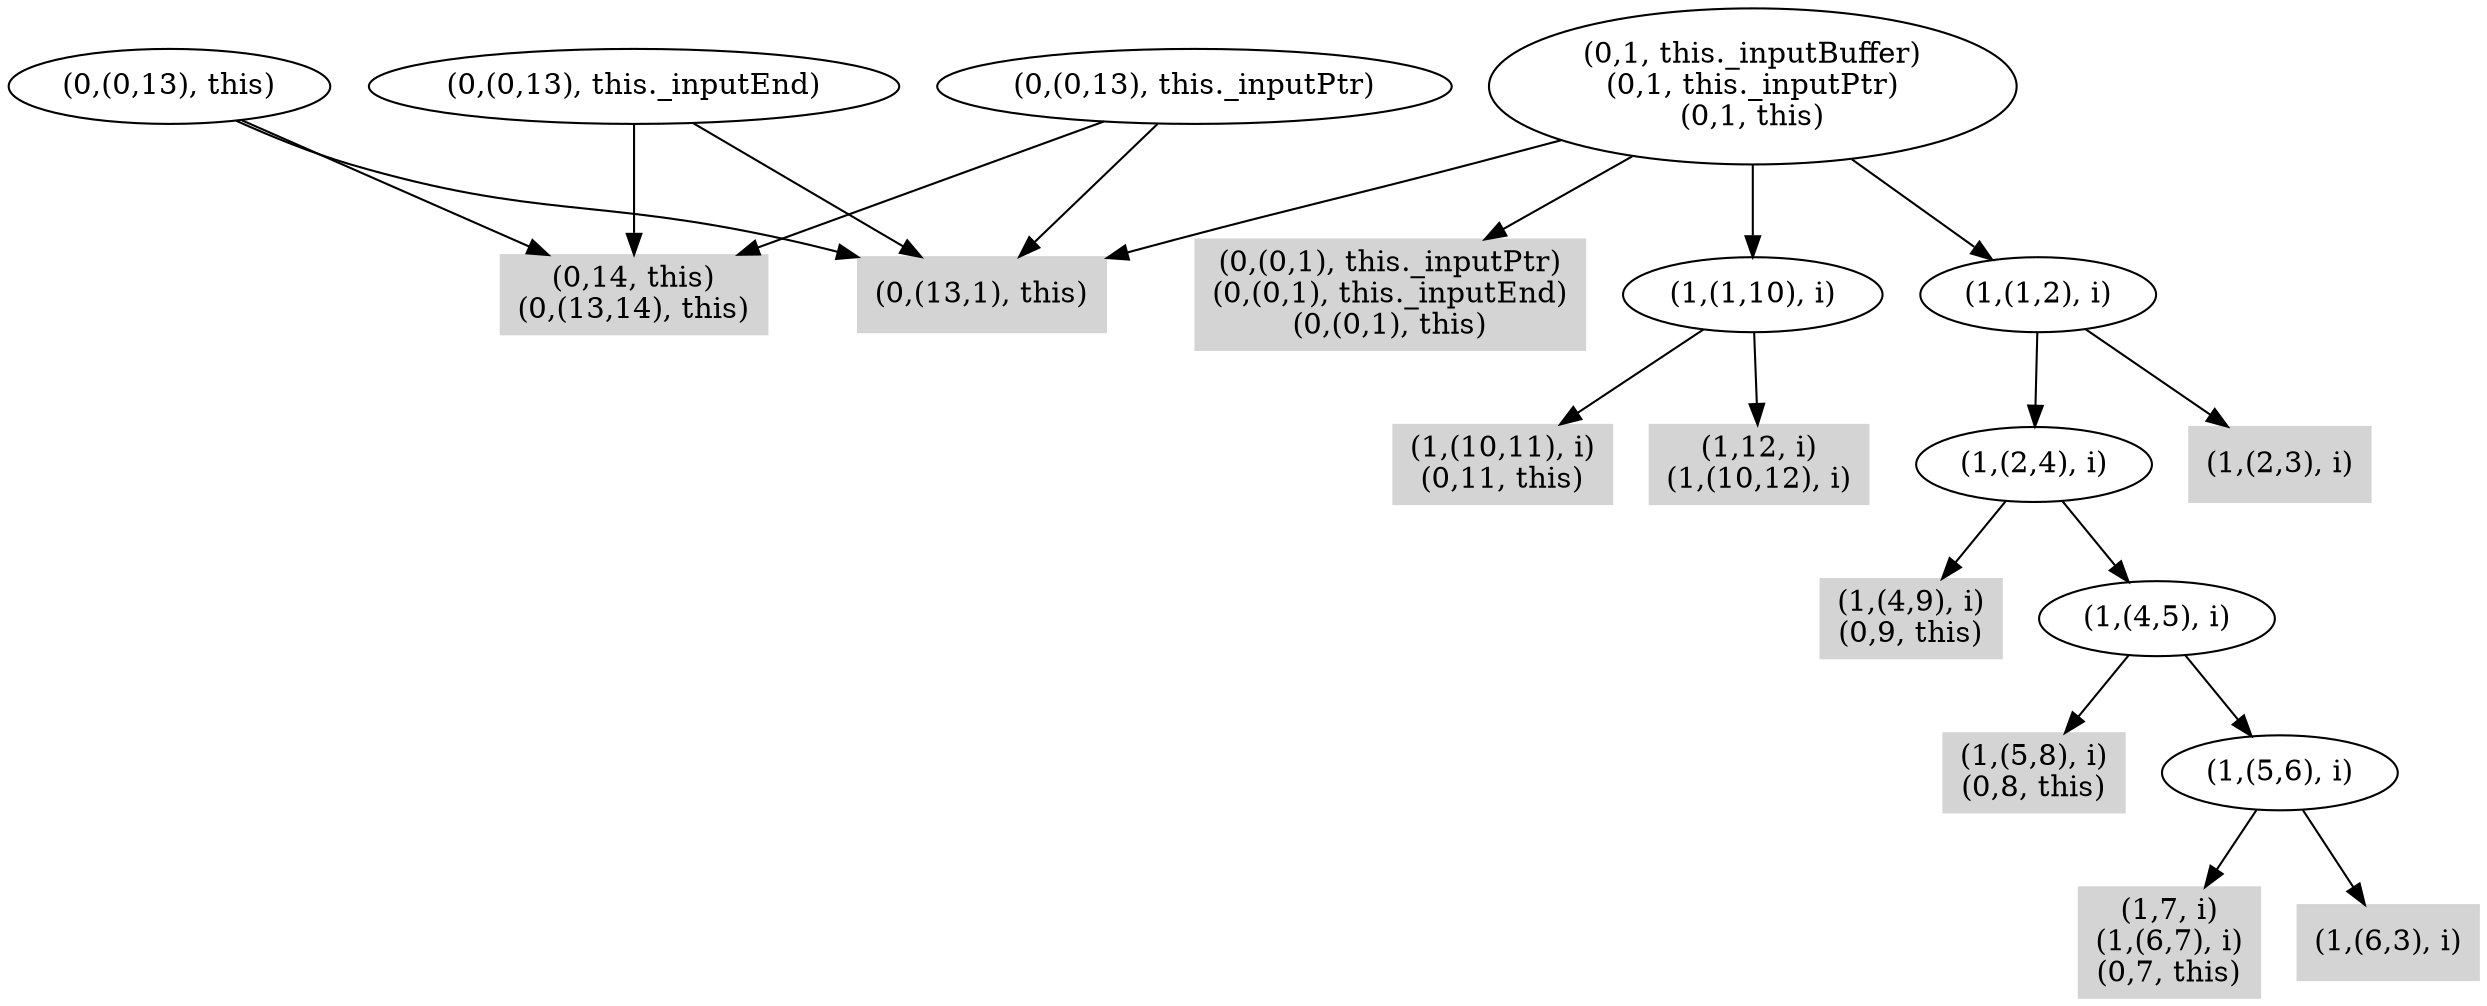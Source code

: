 digraph { 
1713 [shape=box,style=filled,color=".0 .0 .83",label="(0,(13,1), this)"];
1714 [shape=box,style=filled,color=".0 .0 .83",label="(0,14, this)\n(0,(13,14), this)"];
1715 [label="(0,(0,13), this)"];
1716 [shape=box,style=filled,color=".0 .0 .83",label="(0,(0,1), this._inputPtr)\n(0,(0,1), this._inputEnd)\n(0,(0,1), this)"];
1717 [shape=box,style=filled,color=".0 .0 .83",label="(1,7, i)\n(1,(6,7), i)\n(0,7, this)"];
1718 [shape=box,style=filled,color=".0 .0 .83",label="(1,(5,8), i)\n(0,8, this)"];
1719 [shape=box,style=filled,color=".0 .0 .83",label="(1,(4,9), i)\n(0,9, this)"];
1720 [shape=box,style=filled,color=".0 .0 .83",label="(1,(10,11), i)\n(0,11, this)"];
1721 [shape=box,style=filled,color=".0 .0 .83",label="(1,12, i)\n(1,(10,12), i)"];
1722 [label="(1,(1,10), i)"];
1723 [shape=box,style=filled,color=".0 .0 .83",label="(1,(6,3), i)"];
1724 [label="(1,(5,6), i)"];
1725 [label="(1,(4,5), i)"];
1726 [label="(1,(2,4), i)"];
1727 [shape=box,style=filled,color=".0 .0 .83",label="(1,(2,3), i)"];
1728 [label="(1,(1,2), i)"];
1729 [label="(0,1, this._inputBuffer)\n(0,1, this._inputPtr)\n(0,1, this)"];
1730 [label="(0,(0,13), this._inputEnd)"];
1731 [label="(0,(0,13), this._inputPtr)"];
1715 -> 1713;
1715 -> 1714;
1722 -> 1720;
1722 -> 1721;
1724 -> 1717;
1724 -> 1723;
1725 -> 1718;
1725 -> 1724;
1726 -> 1719;
1726 -> 1725;
1728 -> 1726;
1728 -> 1727;
1729 -> 1713;
1729 -> 1716;
1729 -> 1722;
1729 -> 1728;
1730 -> 1713;
1730 -> 1714;
1731 -> 1713;
1731 -> 1714;
}
